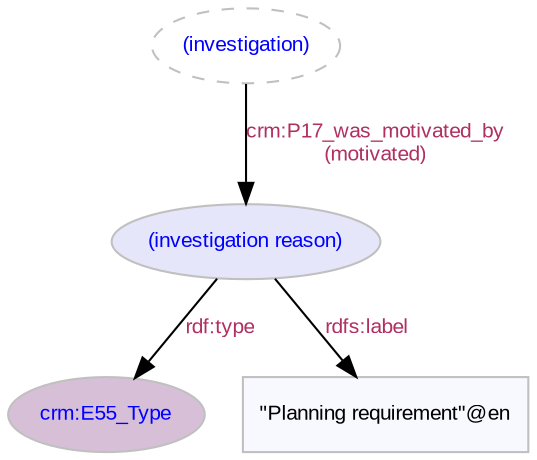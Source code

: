 digraph {
   // label = "Investigation reason";
   // labelloc = "t";
   node [color=gray, fontcolor=blue, fontsize=10, fontname=Arial, style=filled, fillcolor=ghostwhite];
   edge [color=black, fontcolor=maroon, fontsize=10, fontname=Arial ];
   "crm:E55_Type" [fillcolor=thistle, target="crm", URL="http://www.cidoc-crm.org/cidoc-crm/E55_Type"];
   "(investigation)" [style=dashed];   
   "(investigation reason)" [fillcolor=lavender]; // reason
   "\"Planning requirement\"@en" [shape=box, fontcolor=black];
   "(investigation)" -> "(investigation reason)" [label="crm:P17_was_motivated_by\n(motivated)", labelURL="http://www.cidoc-crm.org/cidoc-crm/P17_was_motivated_by"]
   "(investigation reason)" -> "crm:E55_Type" [label="rdf:type", labelURL="http://www.w3.org/1999/02/22-rdf-syntax-ns#type"];
   "(investigation reason)" -> "\"Planning requirement\"@en" [label="rdfs:label", labelURL="http://www.w3.org/2000/01/rdf-schema#label"];
 }

